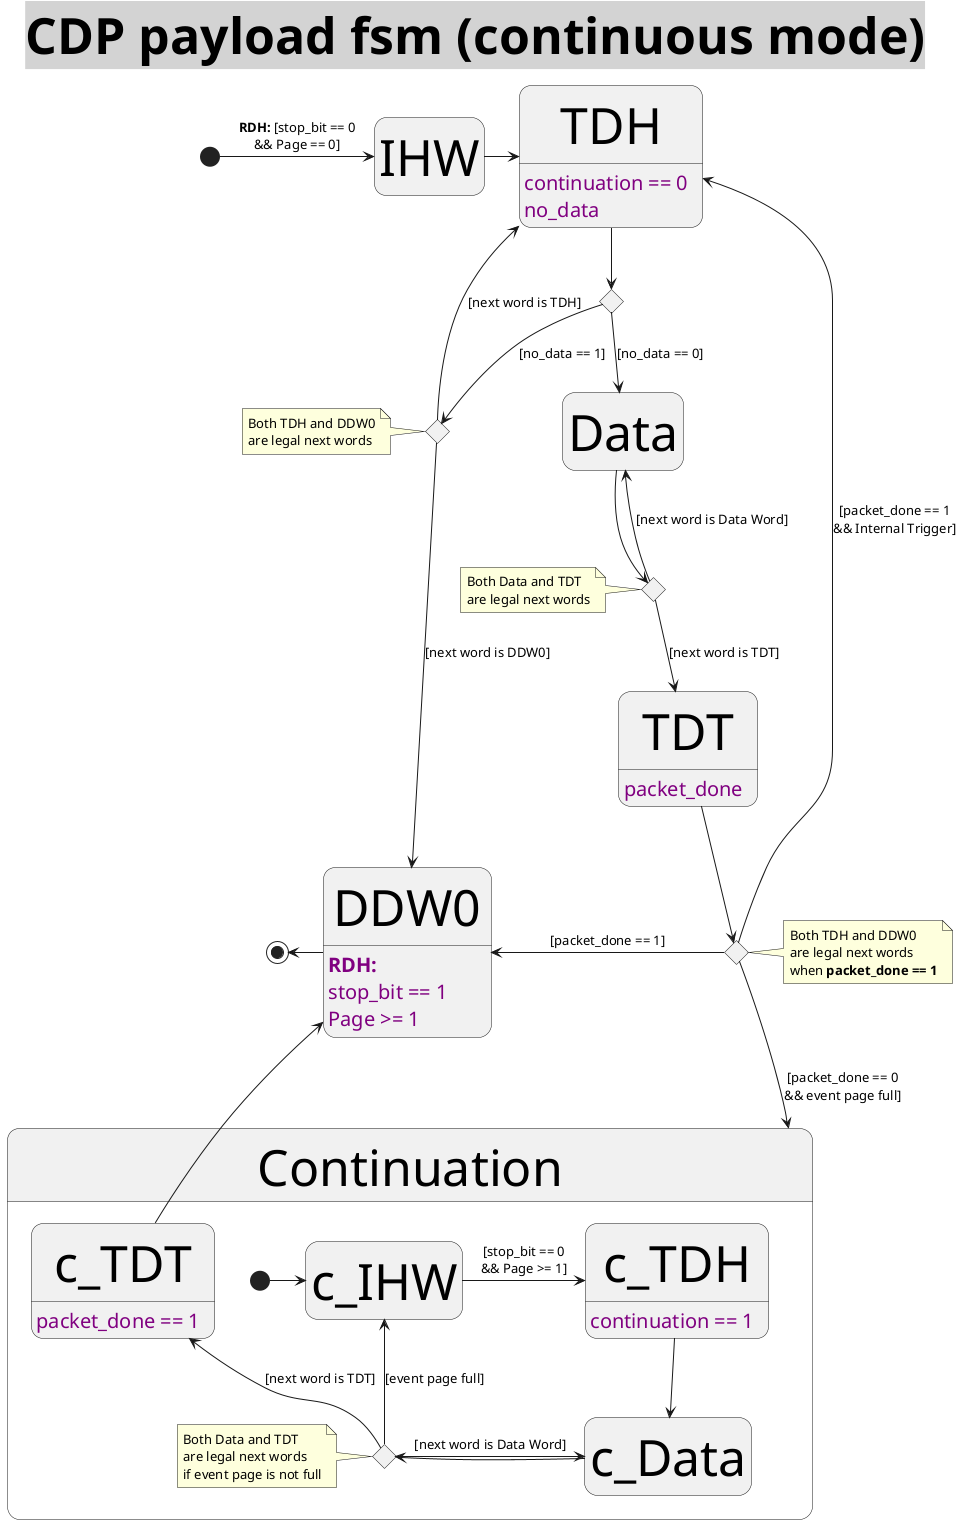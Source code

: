 @startuml CDP_payload_StateMachine (continuous mode)
<style>
title {
  HorizontalAlignment right
  FontSize 50
  BackGroundColor lightgrey
  Margin 1
  Padding 0
}

header {
  HorizontalAlignment center
  FontSize 20
  FontColor purple
}

footer {
  HorizontalAlignment left
  FontSize 28
  FontColor red
}

legend {
  FontSize 30
  BackGroundColor yellow
  Margin 30
  Padding 50
}

caption {
  FontSize 32
}
</style>
Title **CDP payload fsm** (continuous mode)
hide empty description

state after_TDH <<choice>>
state after_TDH_no_data <<choice>>
state after_TDT <<choice>>
state after_Data <<choice>>


[*] -> IHW : **RDH:** [stop_bit == 0\n&& Page == 0]

IHW -> TDH

TDH -down-> after_TDH
TDH: continuation == 0
TDH: no_data

after_TDH --> Data : [no_data == 0]
after_TDH --> after_TDH_no_data : [no_data == 1]

note left of after_TDH_no_data : Both TDH and DDW0\nare legal next words

after_TDH_no_data -left-> TDH : [next word is TDH]
after_TDH_no_data --> DDW0 : [next word is DDW0]


Data --> after_Data

note left of after_Data : Both Data and TDT\nare legal next words

after_Data -left-> Data : [next word is Data Word]
after_Data --> TDT : [next word is TDT]
TDT: packet_done

TDT --> after_TDT
after_TDT -up-> TDH : [packet_done == 1\n&& Internal Trigger]
after_TDT --> Continuation : [packet_done == 0\n&& event page full]
after_TDT -left-> DDW0 : [packet_done == 1]
note right of after_TDT : Both TDH and DDW0\nare legal next words\nwhen **packet_done == 1**


state Continuation {
  state after_c_Data <<choice>>
    [*] -> c_IHW
    c_IHW -> c_TDH : [stop_bit == 0\n&& Page >= 1]
    c_TDH: continuation == 1
    c_TDH --> c_Data
    c_Data -left-> after_c_Data

    after_c_Data -right-> c_Data : [next word is Data Word]
    after_c_Data -up-> c_TDT : [next word is TDT]
    after_c_Data -up-> c_IHW : [event page full]
    c_TDT: packet_done == 1
    c_TDT -left-> DDW0

    note left of after_c_Data : Both Data and TDT\nare legal next words\nif event page is not full
}



DDW0 -left-> [*]
DDW0: **RDH:**\nstop_bit == 1\nPage >= 1

@enduml